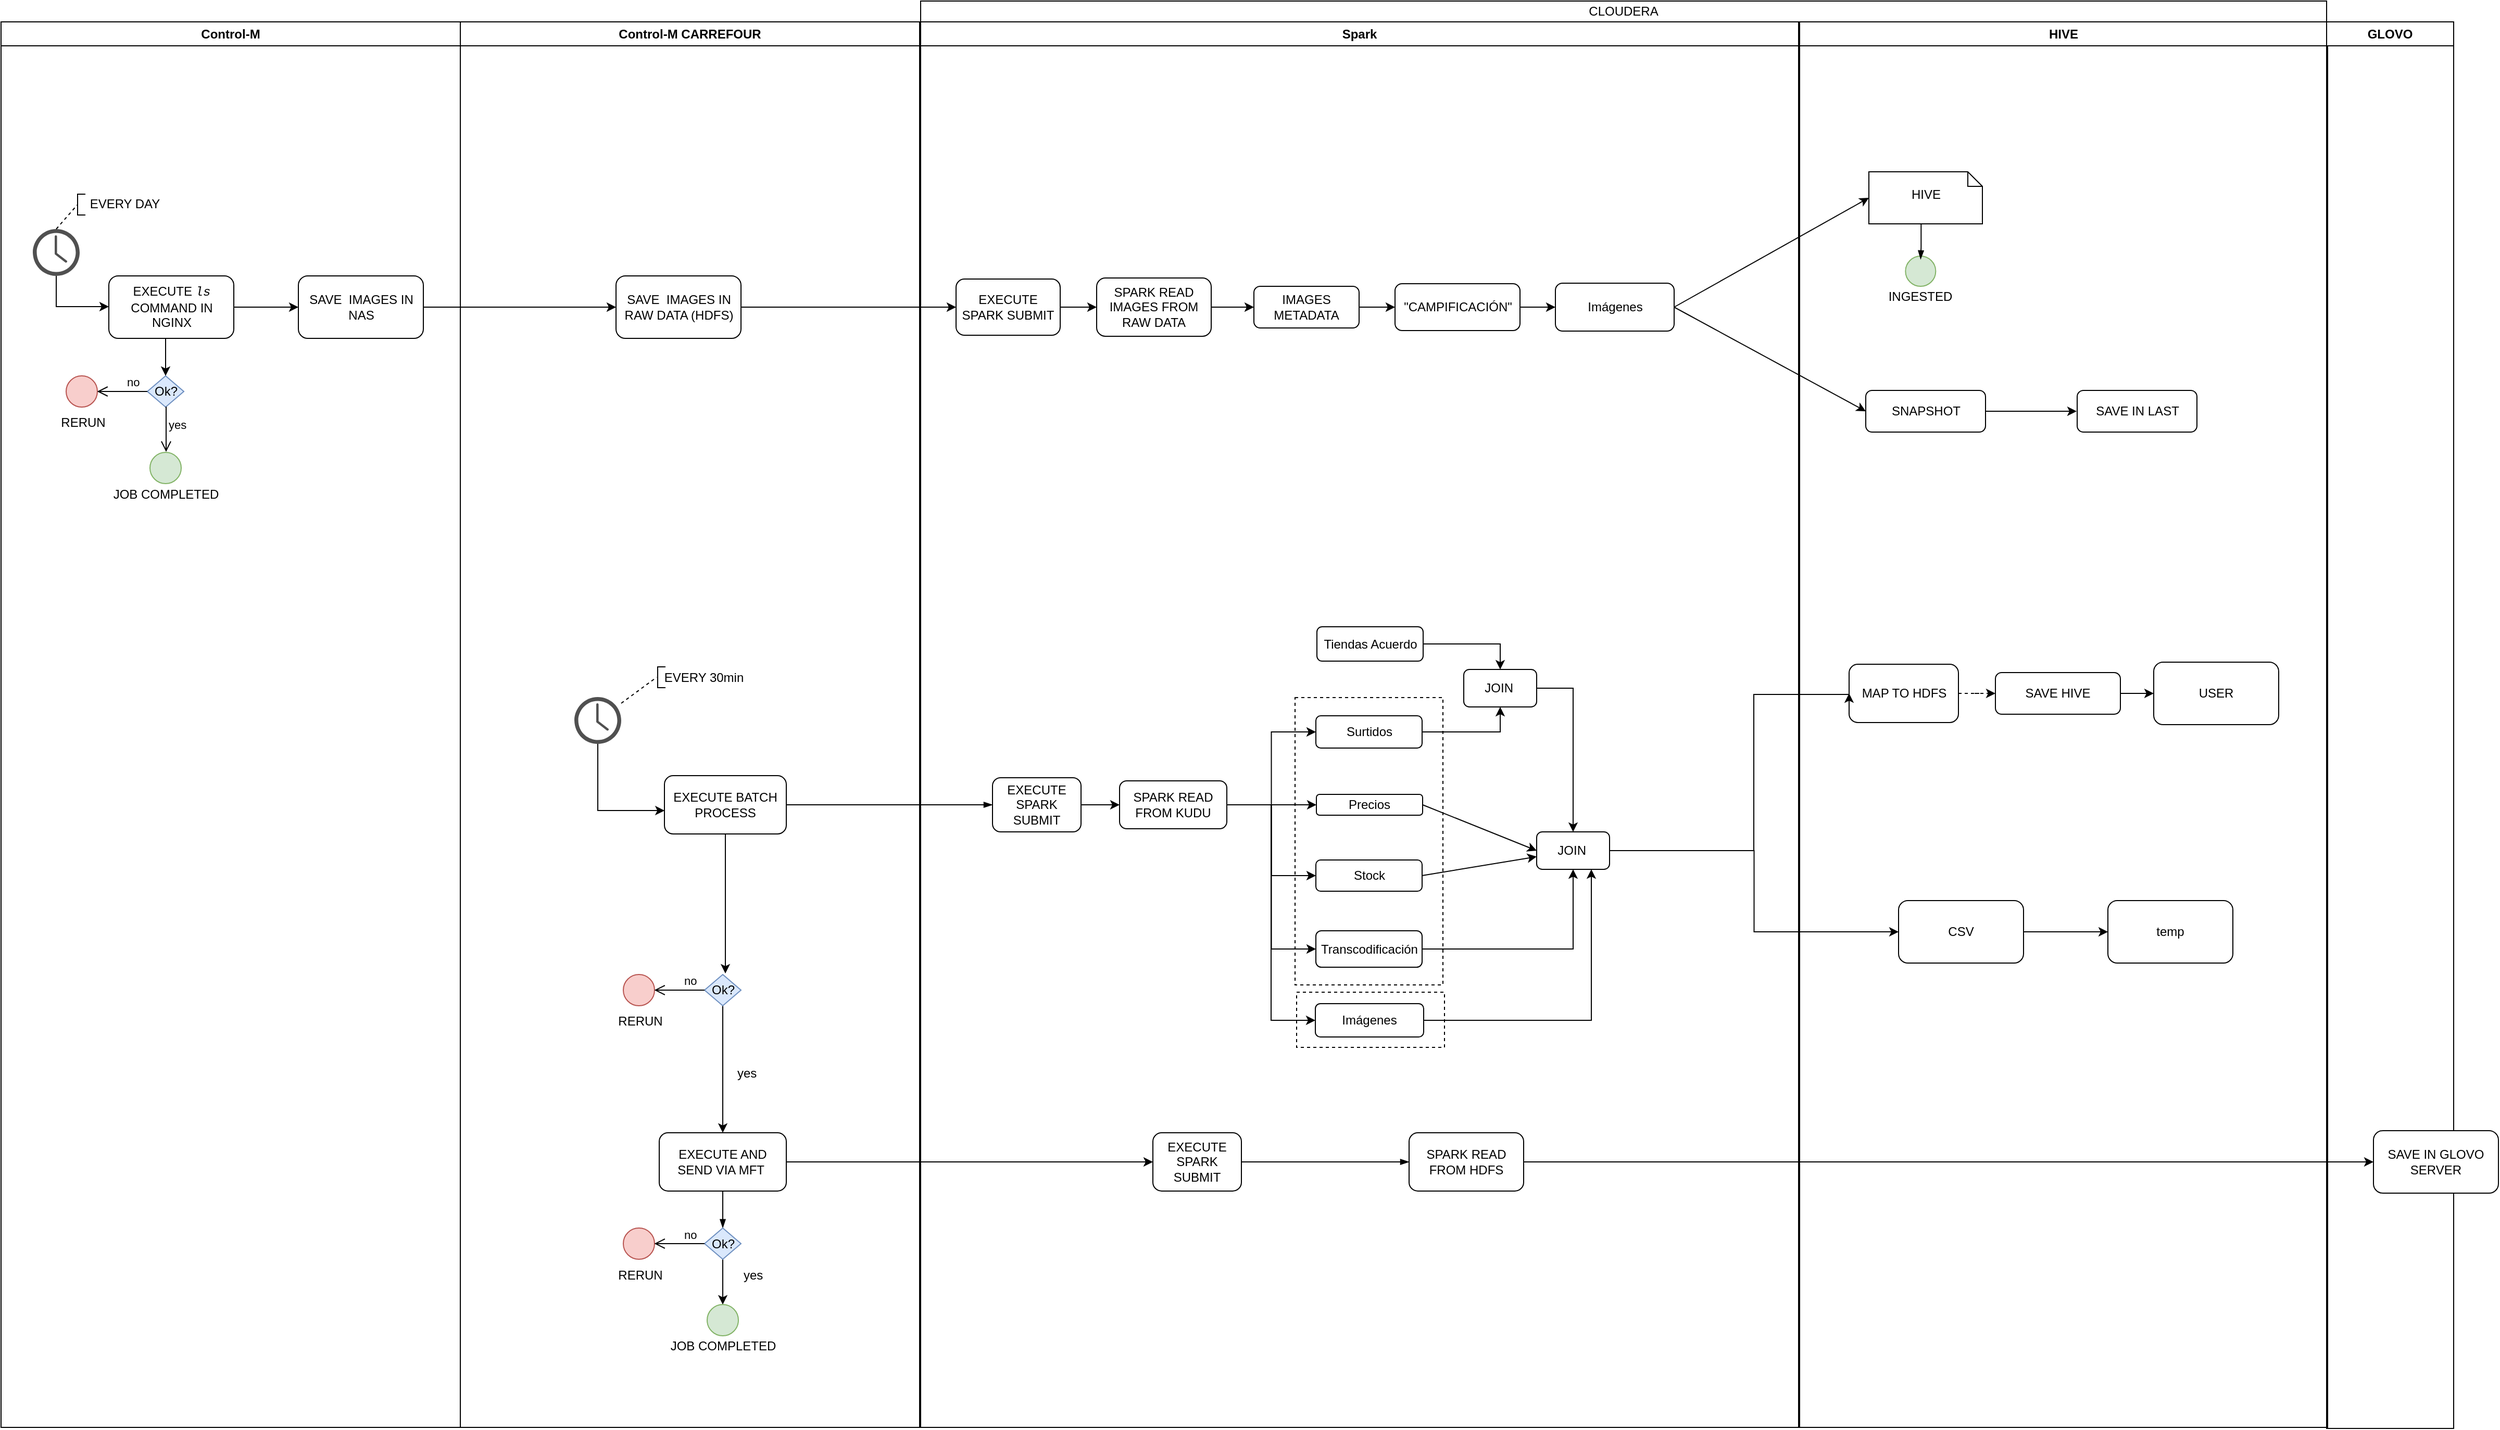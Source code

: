 <mxfile version="12.1.2" type="github" pages="1">
  <diagram name="Page-1" id="e7e014a7-5840-1c2e-5031-d8a46d1fe8dd">
    <mxGraphModel dx="2316" dy="617" grid="1" gridSize="10" guides="1" tooltips="1" connect="1" arrows="1" fold="1" page="1" pageScale="1" pageWidth="1169" pageHeight="826" background="#ffffff" math="0" shadow="0">
      <root>
        <mxCell id="0"/>
        <mxCell id="1" parent="0"/>
        <mxCell id="4" value="Control-M CARREFOUR" style="swimlane;whiteSpace=wrap;startSize=23;" parent="1" vertex="1">
          <mxGeometry x="208" y="136" width="441" height="1350" as="geometry"/>
        </mxCell>
        <mxCell id="GZh9cKbUiOJqMB71wTKI-36" style="edgeStyle=orthogonalEdgeStyle;rounded=0;orthogonalLoop=1;jettySize=auto;html=1;entryX=0.001;entryY=0.599;entryDx=0;entryDy=0;entryPerimeter=0;" parent="4" source="-tJp1rb8S91as2KeqpWI-138" target="-tJp1rb8S91as2KeqpWI-190" edge="1">
          <mxGeometry relative="1" as="geometry">
            <Array as="points">
              <mxPoint x="132" y="757"/>
            </Array>
          </mxGeometry>
        </mxCell>
        <mxCell id="GZh9cKbUiOJqMB71wTKI-37" style="rounded=0;orthogonalLoop=1;jettySize=auto;html=1;entryX=0;entryY=0.5;entryDx=0;entryDy=0;dashed=1;endArrow=none;endFill=0;" parent="4" source="-tJp1rb8S91as2KeqpWI-138" target="-tJp1rb8S91as2KeqpWI-142" edge="1">
          <mxGeometry relative="1" as="geometry"/>
        </mxCell>
        <mxCell id="-tJp1rb8S91as2KeqpWI-138" value="" style="pointerEvents=1;shadow=0;dashed=0;html=1;strokeColor=none;fillColor=#505050;labelPosition=center;verticalLabelPosition=bottom;verticalAlign=top;outlineConnect=0;align=center;shape=mxgraph.office.concepts.clock;" parent="4" vertex="1">
          <mxGeometry x="109.5" y="648.5" width="45" height="45" as="geometry"/>
        </mxCell>
        <mxCell id="-tJp1rb8S91as2KeqpWI-140" value="" style="shape=partialRectangle;whiteSpace=wrap;html=1;bottom=1;right=1;left=1;top=0;fillColor=none;routingCenterX=-0.5;rotation=90;" parent="4" vertex="1">
          <mxGeometry x="183" y="626" width="20" height="7" as="geometry"/>
        </mxCell>
        <mxCell id="-tJp1rb8S91as2KeqpWI-142" value="EVERY 30min" style="text;html=1;strokeColor=none;fillColor=none;align=center;verticalAlign=middle;whiteSpace=wrap;rounded=0;" parent="4" vertex="1">
          <mxGeometry x="188.5" y="619.5" width="90" height="20" as="geometry"/>
        </mxCell>
        <mxCell id="-tJp1rb8S91as2KeqpWI-194" style="edgeStyle=orthogonalEdgeStyle;rounded=0;orthogonalLoop=1;jettySize=auto;html=1;exitX=0.5;exitY=1;exitDx=0;exitDy=0;entryX=0.5;entryY=0;entryDx=0;entryDy=0;endArrow=blockThin;endFill=1;" parent="4" target="-tJp1rb8S91as2KeqpWI-165" edge="1">
          <mxGeometry relative="1" as="geometry">
            <mxPoint x="267" y="1122.5" as="sourcePoint"/>
          </mxGeometry>
        </mxCell>
        <mxCell id="-tJp1rb8S91as2KeqpWI-190" value="EXECUTE BATCH PROCESS" style="rounded=1;whiteSpace=wrap;html=1;" parent="4" vertex="1">
          <mxGeometry x="196" y="724" width="117" height="56" as="geometry"/>
        </mxCell>
        <mxCell id="-tJp1rb8S91as2KeqpWI-151" value="" style="ellipse;whiteSpace=wrap;html=1;aspect=fixed;fillColor=#f8cecc;strokeColor=#b85450;" parent="4" vertex="1">
          <mxGeometry x="156.5" y="1158.5" width="30" height="30" as="geometry"/>
        </mxCell>
        <mxCell id="-tJp1rb8S91as2KeqpWI-152" value="RERUN" style="text;html=1;strokeColor=none;fillColor=none;align=center;verticalAlign=middle;whiteSpace=wrap;rounded=0;" parent="4" vertex="1">
          <mxGeometry x="152.5" y="1193.5" width="40" height="20" as="geometry"/>
        </mxCell>
        <mxCell id="GZh9cKbUiOJqMB71wTKI-81" style="edgeStyle=orthogonalEdgeStyle;rounded=0;orthogonalLoop=1;jettySize=auto;html=1;entryX=0.5;entryY=0;entryDx=0;entryDy=0;endArrow=classic;endFill=1;" parent="4" source="-tJp1rb8S91as2KeqpWI-165" target="co7JI1_3RgrQiAgqYiiP-55" edge="1">
          <mxGeometry relative="1" as="geometry"/>
        </mxCell>
        <mxCell id="-tJp1rb8S91as2KeqpWI-165" value="Ok?" style="rhombus;whiteSpace=wrap;html=1;fillColor=#dae8fc;strokeColor=#6c8ebf;" parent="4" vertex="1">
          <mxGeometry x="234.5" y="1158.5" width="35" height="30" as="geometry"/>
        </mxCell>
        <mxCell id="-tJp1rb8S91as2KeqpWI-166" value="no" style="edgeStyle=orthogonalEdgeStyle;html=1;align=left;verticalAlign=bottom;endArrow=open;endSize=8;entryX=1;entryY=0.5;entryDx=0;entryDy=0;" parent="4" edge="1">
          <mxGeometry x="-0.087" relative="1" as="geometry">
            <mxPoint x="186.293" y="1173.5" as="targetPoint"/>
            <mxPoint x="234.5" y="1173.5" as="sourcePoint"/>
            <mxPoint as="offset"/>
          </mxGeometry>
        </mxCell>
        <mxCell id="co7JI1_3RgrQiAgqYiiP-38" value="EXECUTE AND SEND VIA MFT&amp;nbsp;" style="rounded=1;whiteSpace=wrap;html=1;" parent="4" vertex="1">
          <mxGeometry x="191" y="1067" width="122" height="56" as="geometry"/>
        </mxCell>
        <mxCell id="co7JI1_3RgrQiAgqYiiP-49" value="" style="ellipse;whiteSpace=wrap;html=1;aspect=fixed;fillColor=#f8cecc;strokeColor=#b85450;" parent="4" vertex="1">
          <mxGeometry x="156.5" y="915" width="30" height="30" as="geometry"/>
        </mxCell>
        <mxCell id="co7JI1_3RgrQiAgqYiiP-50" value="RERUN" style="text;html=1;strokeColor=none;fillColor=none;align=center;verticalAlign=middle;whiteSpace=wrap;rounded=0;" parent="4" vertex="1">
          <mxGeometry x="152.5" y="950" width="40" height="20" as="geometry"/>
        </mxCell>
        <mxCell id="GZh9cKbUiOJqMB71wTKI-75" style="edgeStyle=orthogonalEdgeStyle;rounded=0;orthogonalLoop=1;jettySize=auto;html=1;endArrow=classic;endFill=1;" parent="4" source="co7JI1_3RgrQiAgqYiiP-51" target="co7JI1_3RgrQiAgqYiiP-38" edge="1">
          <mxGeometry relative="1" as="geometry"/>
        </mxCell>
        <mxCell id="co7JI1_3RgrQiAgqYiiP-51" value="Ok?" style="rhombus;whiteSpace=wrap;html=1;fillColor=#dae8fc;strokeColor=#6c8ebf;" parent="4" vertex="1">
          <mxGeometry x="234.5" y="915" width="35" height="30" as="geometry"/>
        </mxCell>
        <mxCell id="co7JI1_3RgrQiAgqYiiP-52" value="no" style="edgeStyle=orthogonalEdgeStyle;html=1;align=left;verticalAlign=bottom;endArrow=open;endSize=8;entryX=1;entryY=0.5;entryDx=0;entryDy=0;" parent="4" edge="1">
          <mxGeometry x="-0.087" relative="1" as="geometry">
            <mxPoint x="186.293" y="930" as="targetPoint"/>
            <mxPoint x="234.5" y="930" as="sourcePoint"/>
            <mxPoint as="offset"/>
          </mxGeometry>
        </mxCell>
        <mxCell id="co7JI1_3RgrQiAgqYiiP-55" value="" style="ellipse;whiteSpace=wrap;html=1;aspect=fixed;fillColor=#d5e8d4;strokeColor=#82b366;" parent="4" vertex="1">
          <mxGeometry x="237" y="1232" width="30" height="30" as="geometry"/>
        </mxCell>
        <mxCell id="co7JI1_3RgrQiAgqYiiP-56" value="JOB COMPLETED" style="text;html=1;strokeColor=none;fillColor=none;align=center;verticalAlign=middle;whiteSpace=wrap;rounded=0;" parent="4" vertex="1">
          <mxGeometry x="198.5" y="1262" width="107" height="20" as="geometry"/>
        </mxCell>
        <mxCell id="GZh9cKbUiOJqMB71wTKI-82" value="yes" style="text;html=1;resizable=0;points=[];autosize=1;align=left;verticalAlign=top;spacingTop=-4;" parent="4" vertex="1">
          <mxGeometry x="269.5" y="1193.5" width="30" height="20" as="geometry"/>
        </mxCell>
        <mxCell id="JvBQrtUQiw6cMur37Ek2-44" value="SAVE&amp;nbsp; IMAGES IN RAW DATA (HDFS)" style="rounded=1;whiteSpace=wrap;html=1;" vertex="1" parent="4">
          <mxGeometry x="149.5" y="244" width="120" height="60" as="geometry"/>
        </mxCell>
        <mxCell id="-tJp1rb8S91as2KeqpWI-44" value="CLOUDERA" style="rounded=0;whiteSpace=wrap;html=1;" parent="1" vertex="1">
          <mxGeometry x="650" y="116" width="1350" height="20" as="geometry"/>
        </mxCell>
        <mxCell id="-tJp1rb8S91as2KeqpWI-45" value="Spark" style="swimlane;whiteSpace=wrap;startSize=23;" parent="1" vertex="1">
          <mxGeometry x="650" y="136" width="843" height="1350" as="geometry"/>
        </mxCell>
        <mxCell id="GZh9cKbUiOJqMB71wTKI-49" value="" style="rounded=0;whiteSpace=wrap;html=1;dashed=1;" parent="-tJp1rb8S91as2KeqpWI-45" vertex="1">
          <mxGeometry x="361" y="932" width="142" height="53" as="geometry"/>
        </mxCell>
        <mxCell id="co7JI1_3RgrQiAgqYiiP-28" value="" style="rounded=0;whiteSpace=wrap;html=1;dashed=1;" parent="-tJp1rb8S91as2KeqpWI-45" vertex="1">
          <mxGeometry x="359.5" y="649" width="142" height="276" as="geometry"/>
        </mxCell>
        <mxCell id="GZh9cKbUiOJqMB71wTKI-79" style="edgeStyle=orthogonalEdgeStyle;rounded=0;orthogonalLoop=1;jettySize=auto;html=1;entryX=0;entryY=0.5;entryDx=0;entryDy=0;endArrow=classic;endFill=1;" parent="-tJp1rb8S91as2KeqpWI-45" source="-tJp1rb8S91as2KeqpWI-168" target="-tJp1rb8S91as2KeqpWI-169" edge="1">
          <mxGeometry relative="1" as="geometry"/>
        </mxCell>
        <mxCell id="-tJp1rb8S91as2KeqpWI-168" value="EXECUTE SPARK SUBMIT" style="rounded=1;whiteSpace=wrap;html=1;" parent="-tJp1rb8S91as2KeqpWI-45" vertex="1">
          <mxGeometry x="69" y="726" width="85" height="52" as="geometry"/>
        </mxCell>
        <mxCell id="GZh9cKbUiOJqMB71wTKI-84" style="edgeStyle=orthogonalEdgeStyle;rounded=0;orthogonalLoop=1;jettySize=auto;html=1;entryX=0;entryY=0.5;entryDx=0;entryDy=0;endArrow=classic;endFill=1;" parent="-tJp1rb8S91as2KeqpWI-45" source="-tJp1rb8S91as2KeqpWI-169" target="co7JI1_3RgrQiAgqYiiP-10" edge="1">
          <mxGeometry relative="1" as="geometry"/>
        </mxCell>
        <mxCell id="GZh9cKbUiOJqMB71wTKI-85" style="edgeStyle=orthogonalEdgeStyle;rounded=0;orthogonalLoop=1;jettySize=auto;html=1;entryX=0;entryY=0.5;entryDx=0;entryDy=0;endArrow=classic;endFill=1;" parent="-tJp1rb8S91as2KeqpWI-45" source="-tJp1rb8S91as2KeqpWI-169" target="co7JI1_3RgrQiAgqYiiP-9" edge="1">
          <mxGeometry relative="1" as="geometry"/>
        </mxCell>
        <mxCell id="GZh9cKbUiOJqMB71wTKI-86" style="edgeStyle=orthogonalEdgeStyle;rounded=0;orthogonalLoop=1;jettySize=auto;html=1;entryX=0;entryY=0.5;entryDx=0;entryDy=0;endArrow=classic;endFill=1;" parent="-tJp1rb8S91as2KeqpWI-45" source="-tJp1rb8S91as2KeqpWI-169" target="-tJp1rb8S91as2KeqpWI-170" edge="1">
          <mxGeometry relative="1" as="geometry"/>
        </mxCell>
        <mxCell id="GZh9cKbUiOJqMB71wTKI-87" style="edgeStyle=orthogonalEdgeStyle;rounded=0;orthogonalLoop=1;jettySize=auto;html=1;entryX=0;entryY=0.5;entryDx=0;entryDy=0;endArrow=classic;endFill=1;" parent="-tJp1rb8S91as2KeqpWI-45" source="-tJp1rb8S91as2KeqpWI-169" target="co7JI1_3RgrQiAgqYiiP-11" edge="1">
          <mxGeometry relative="1" as="geometry"/>
        </mxCell>
        <mxCell id="GZh9cKbUiOJqMB71wTKI-88" style="edgeStyle=orthogonalEdgeStyle;rounded=0;orthogonalLoop=1;jettySize=auto;html=1;entryX=0;entryY=0.5;entryDx=0;entryDy=0;endArrow=classic;endFill=1;" parent="-tJp1rb8S91as2KeqpWI-45" source="-tJp1rb8S91as2KeqpWI-169" target="GZh9cKbUiOJqMB71wTKI-50" edge="1">
          <mxGeometry relative="1" as="geometry"/>
        </mxCell>
        <mxCell id="-tJp1rb8S91as2KeqpWI-169" value="SPARK READ FROM KUDU" style="rounded=1;whiteSpace=wrap;html=1;" parent="-tJp1rb8S91as2KeqpWI-45" vertex="1">
          <mxGeometry x="191" y="729" width="103" height="46" as="geometry"/>
        </mxCell>
        <mxCell id="co7JI1_3RgrQiAgqYiiP-26" style="rounded=0;orthogonalLoop=1;jettySize=auto;html=1;exitX=1;exitY=0.5;exitDx=0;exitDy=0;" parent="-tJp1rb8S91as2KeqpWI-45" source="-tJp1rb8S91as2KeqpWI-170" target="co7JI1_3RgrQiAgqYiiP-22" edge="1">
          <mxGeometry relative="1" as="geometry"/>
        </mxCell>
        <mxCell id="-tJp1rb8S91as2KeqpWI-170" value="Stock" style="rounded=1;whiteSpace=wrap;html=1;" parent="-tJp1rb8S91as2KeqpWI-45" vertex="1">
          <mxGeometry x="379.5" y="805" width="102" height="30" as="geometry"/>
        </mxCell>
        <mxCell id="-tJp1rb8S91as2KeqpWI-223" style="edgeStyle=orthogonalEdgeStyle;rounded=0;orthogonalLoop=1;jettySize=auto;html=1;exitX=1;exitY=0.5;exitDx=0;exitDy=0;entryX=0;entryY=0.5;entryDx=0;entryDy=0;endArrow=blockThin;endFill=1;strokeColor=none;" parent="-tJp1rb8S91as2KeqpWI-45" edge="1">
          <mxGeometry relative="1" as="geometry">
            <mxPoint x="652.529" y="769.029" as="sourcePoint"/>
            <mxPoint x="678.412" y="769.029" as="targetPoint"/>
          </mxGeometry>
        </mxCell>
        <mxCell id="co7JI1_3RgrQiAgqYiiP-25" style="rounded=0;orthogonalLoop=1;jettySize=auto;html=1;exitX=1;exitY=0.5;exitDx=0;exitDy=0;entryX=0;entryY=0.5;entryDx=0;entryDy=0;" parent="-tJp1rb8S91as2KeqpWI-45" source="co7JI1_3RgrQiAgqYiiP-9" target="co7JI1_3RgrQiAgqYiiP-22" edge="1">
          <mxGeometry relative="1" as="geometry"/>
        </mxCell>
        <mxCell id="co7JI1_3RgrQiAgqYiiP-9" value="Precios" style="rounded=1;whiteSpace=wrap;html=1;" parent="-tJp1rb8S91as2KeqpWI-45" vertex="1">
          <mxGeometry x="380" y="742" width="102" height="20" as="geometry"/>
        </mxCell>
        <mxCell id="co7JI1_3RgrQiAgqYiiP-21" style="edgeStyle=orthogonalEdgeStyle;rounded=0;orthogonalLoop=1;jettySize=auto;html=1;exitX=1;exitY=0.5;exitDx=0;exitDy=0;entryX=0.5;entryY=1;entryDx=0;entryDy=0;" parent="-tJp1rb8S91as2KeqpWI-45" source="co7JI1_3RgrQiAgqYiiP-10" target="co7JI1_3RgrQiAgqYiiP-19" edge="1">
          <mxGeometry relative="1" as="geometry"/>
        </mxCell>
        <mxCell id="co7JI1_3RgrQiAgqYiiP-10" value="Surtidos" style="rounded=1;whiteSpace=wrap;html=1;" parent="-tJp1rb8S91as2KeqpWI-45" vertex="1">
          <mxGeometry x="379.5" y="666.5" width="102" height="31" as="geometry"/>
        </mxCell>
        <mxCell id="co7JI1_3RgrQiAgqYiiP-27" style="edgeStyle=orthogonalEdgeStyle;rounded=0;orthogonalLoop=1;jettySize=auto;html=1;exitX=1;exitY=0.5;exitDx=0;exitDy=0;" parent="-tJp1rb8S91as2KeqpWI-45" source="co7JI1_3RgrQiAgqYiiP-11" target="co7JI1_3RgrQiAgqYiiP-22" edge="1">
          <mxGeometry relative="1" as="geometry"/>
        </mxCell>
        <mxCell id="co7JI1_3RgrQiAgqYiiP-11" value="Transcodificación" style="rounded=1;whiteSpace=wrap;html=1;" parent="-tJp1rb8S91as2KeqpWI-45" vertex="1">
          <mxGeometry x="379.5" y="873" width="102" height="35" as="geometry"/>
        </mxCell>
        <mxCell id="co7JI1_3RgrQiAgqYiiP-20" style="edgeStyle=orthogonalEdgeStyle;rounded=0;orthogonalLoop=1;jettySize=auto;html=1;exitX=1;exitY=0.5;exitDx=0;exitDy=0;entryX=0.5;entryY=0;entryDx=0;entryDy=0;" parent="-tJp1rb8S91as2KeqpWI-45" source="co7JI1_3RgrQiAgqYiiP-12" target="co7JI1_3RgrQiAgqYiiP-19" edge="1">
          <mxGeometry relative="1" as="geometry"/>
        </mxCell>
        <mxCell id="co7JI1_3RgrQiAgqYiiP-12" value="Tiendas Acuerdo" style="rounded=1;whiteSpace=wrap;html=1;" parent="-tJp1rb8S91as2KeqpWI-45" vertex="1">
          <mxGeometry x="380.5" y="581" width="102" height="33" as="geometry"/>
        </mxCell>
        <mxCell id="co7JI1_3RgrQiAgqYiiP-23" style="edgeStyle=orthogonalEdgeStyle;rounded=0;orthogonalLoop=1;jettySize=auto;html=1;exitX=1;exitY=0.5;exitDx=0;exitDy=0;entryX=0.5;entryY=0;entryDx=0;entryDy=0;" parent="-tJp1rb8S91as2KeqpWI-45" source="co7JI1_3RgrQiAgqYiiP-19" target="co7JI1_3RgrQiAgqYiiP-22" edge="1">
          <mxGeometry relative="1" as="geometry"/>
        </mxCell>
        <mxCell id="co7JI1_3RgrQiAgqYiiP-19" value="JOIN&amp;nbsp;" style="rounded=1;whiteSpace=wrap;html=1;" parent="-tJp1rb8S91as2KeqpWI-45" vertex="1">
          <mxGeometry x="521.5" y="622" width="70" height="36" as="geometry"/>
        </mxCell>
        <mxCell id="co7JI1_3RgrQiAgqYiiP-22" value="JOIN&amp;nbsp;" style="rounded=1;whiteSpace=wrap;html=1;" parent="-tJp1rb8S91as2KeqpWI-45" vertex="1">
          <mxGeometry x="591.5" y="778" width="70" height="36" as="geometry"/>
        </mxCell>
        <mxCell id="GZh9cKbUiOJqMB71wTKI-51" style="edgeStyle=orthogonalEdgeStyle;rounded=0;orthogonalLoop=1;jettySize=auto;html=1;exitX=1;exitY=0.5;exitDx=0;exitDy=0;entryX=0.75;entryY=1;entryDx=0;entryDy=0;endArrow=classic;endFill=1;" parent="-tJp1rb8S91as2KeqpWI-45" source="GZh9cKbUiOJqMB71wTKI-50" target="co7JI1_3RgrQiAgqYiiP-22" edge="1">
          <mxGeometry relative="1" as="geometry"/>
        </mxCell>
        <mxCell id="GZh9cKbUiOJqMB71wTKI-50" value="Imágenes" style="rounded=1;whiteSpace=wrap;html=1;" parent="-tJp1rb8S91as2KeqpWI-45" vertex="1">
          <mxGeometry x="379" y="943" width="104" height="32" as="geometry"/>
        </mxCell>
        <mxCell id="GZh9cKbUiOJqMB71wTKI-54" value="EXECUTE SPARK SUBMIT" style="rounded=1;whiteSpace=wrap;html=1;" parent="-tJp1rb8S91as2KeqpWI-45" vertex="1">
          <mxGeometry x="223" y="1067" width="85" height="56" as="geometry"/>
        </mxCell>
        <mxCell id="GZh9cKbUiOJqMB71wTKI-55" value="SPARK READ FROM HDFS" style="rounded=1;whiteSpace=wrap;html=1;" parent="-tJp1rb8S91as2KeqpWI-45" vertex="1">
          <mxGeometry x="469" y="1067" width="110" height="56" as="geometry"/>
        </mxCell>
        <mxCell id="GZh9cKbUiOJqMB71wTKI-53" style="edgeStyle=orthogonalEdgeStyle;rounded=0;orthogonalLoop=1;jettySize=auto;html=1;exitX=1;exitY=0.5;exitDx=0;exitDy=0;entryX=0;entryY=0.5;entryDx=0;entryDy=0;endArrow=blockThin;endFill=1;" parent="-tJp1rb8S91as2KeqpWI-45" source="GZh9cKbUiOJqMB71wTKI-54" target="GZh9cKbUiOJqMB71wTKI-55" edge="1">
          <mxGeometry relative="1" as="geometry"/>
        </mxCell>
        <mxCell id="TqquburG1wggnyQFB-Ty-6" value="Imágenes" style="rounded=1;whiteSpace=wrap;html=1;" parent="-tJp1rb8S91as2KeqpWI-45" vertex="1">
          <mxGeometry x="609.5" y="251" width="114" height="46" as="geometry"/>
        </mxCell>
        <mxCell id="fE2rqMXwkqlSGLg4ubuK-12" style="edgeStyle=orthogonalEdgeStyle;rounded=0;orthogonalLoop=1;jettySize=auto;html=1;entryX=0;entryY=0.5;entryDx=0;entryDy=0;endArrow=classic;endFill=1;" parent="-tJp1rb8S91as2KeqpWI-45" source="VhaFqa6RfwRdbZpefLKa-6" target="GZh9cKbUiOJqMB71wTKI-151" edge="1">
          <mxGeometry relative="1" as="geometry"/>
        </mxCell>
        <mxCell id="VhaFqa6RfwRdbZpefLKa-6" value="IMAGES METADATA" style="rounded=1;whiteSpace=wrap;html=1;" parent="-tJp1rb8S91as2KeqpWI-45" vertex="1">
          <mxGeometry x="320" y="254" width="101" height="40" as="geometry"/>
        </mxCell>
        <mxCell id="fE2rqMXwkqlSGLg4ubuK-10" style="edgeStyle=orthogonalEdgeStyle;rounded=0;orthogonalLoop=1;jettySize=auto;html=1;entryX=0;entryY=0.5;entryDx=0;entryDy=0;endArrow=classic;endFill=1;" parent="-tJp1rb8S91as2KeqpWI-45" source="ZJedpxaUurKtZu2sU3fG-23" target="ZJedpxaUurKtZu2sU3fG-24" edge="1">
          <mxGeometry relative="1" as="geometry"/>
        </mxCell>
        <mxCell id="ZJedpxaUurKtZu2sU3fG-23" value="EXECUTE SPARK SUBMIT" style="rounded=1;whiteSpace=wrap;html=1;" parent="-tJp1rb8S91as2KeqpWI-45" vertex="1">
          <mxGeometry x="34" y="247" width="100" height="54" as="geometry"/>
        </mxCell>
        <mxCell id="fE2rqMXwkqlSGLg4ubuK-11" style="edgeStyle=orthogonalEdgeStyle;rounded=0;orthogonalLoop=1;jettySize=auto;html=1;entryX=0;entryY=0.5;entryDx=0;entryDy=0;endArrow=classic;endFill=1;" parent="-tJp1rb8S91as2KeqpWI-45" source="ZJedpxaUurKtZu2sU3fG-24" target="VhaFqa6RfwRdbZpefLKa-6" edge="1">
          <mxGeometry relative="1" as="geometry"/>
        </mxCell>
        <mxCell id="ZJedpxaUurKtZu2sU3fG-24" value="SPARK READ IMAGES FROM RAW DATA" style="rounded=1;whiteSpace=wrap;html=1;" parent="-tJp1rb8S91as2KeqpWI-45" vertex="1">
          <mxGeometry x="169" y="246" width="110" height="56" as="geometry"/>
        </mxCell>
        <mxCell id="fE2rqMXwkqlSGLg4ubuK-14" style="edgeStyle=orthogonalEdgeStyle;rounded=0;orthogonalLoop=1;jettySize=auto;html=1;entryX=0;entryY=0.5;entryDx=0;entryDy=0;endArrow=classic;endFill=1;" parent="-tJp1rb8S91as2KeqpWI-45" source="GZh9cKbUiOJqMB71wTKI-151" target="TqquburG1wggnyQFB-Ty-6" edge="1">
          <mxGeometry relative="1" as="geometry"/>
        </mxCell>
        <mxCell id="GZh9cKbUiOJqMB71wTKI-151" value="&quot;CAMPIFICACIÓN&quot;" style="rounded=1;whiteSpace=wrap;html=1;" parent="-tJp1rb8S91as2KeqpWI-45" vertex="1">
          <mxGeometry x="455.5" y="251.5" width="120" height="45" as="geometry"/>
        </mxCell>
        <mxCell id="-tJp1rb8S91as2KeqpWI-64" value="HIVE" style="swimlane;whiteSpace=wrap;startSize=23;" parent="1" vertex="1">
          <mxGeometry x="1494" y="136" width="507" height="1350" as="geometry"/>
        </mxCell>
        <mxCell id="-tJp1rb8S91as2KeqpWI-171" value="MAP TO HDFS" style="rounded=1;whiteSpace=wrap;html=1;" parent="-tJp1rb8S91as2KeqpWI-64" vertex="1">
          <mxGeometry x="47.5" y="617" width="105" height="56" as="geometry"/>
        </mxCell>
        <mxCell id="JvBQrtUQiw6cMur37Ek2-51" style="edgeStyle=orthogonalEdgeStyle;rounded=0;orthogonalLoop=1;jettySize=auto;html=1;" edge="1" parent="-tJp1rb8S91as2KeqpWI-64" source="TqquburG1wggnyQFB-Ty-4" target="JvBQrtUQiw6cMur37Ek2-48">
          <mxGeometry relative="1" as="geometry"/>
        </mxCell>
        <mxCell id="TqquburG1wggnyQFB-Ty-4" value="SAVE HIVE" style="rounded=1;whiteSpace=wrap;html=1;" parent="-tJp1rb8S91as2KeqpWI-64" vertex="1">
          <mxGeometry x="188" y="625" width="120" height="40" as="geometry"/>
        </mxCell>
        <mxCell id="GZh9cKbUiOJqMB71wTKI-48" style="edgeStyle=orthogonalEdgeStyle;rounded=0;orthogonalLoop=1;jettySize=auto;html=1;entryX=0;entryY=0.5;entryDx=0;entryDy=0;endArrow=classic;endFill=1;dashed=1;" parent="-tJp1rb8S91as2KeqpWI-64" source="-tJp1rb8S91as2KeqpWI-171" target="TqquburG1wggnyQFB-Ty-4" edge="1">
          <mxGeometry relative="1" as="geometry"/>
        </mxCell>
        <mxCell id="ZJedpxaUurKtZu2sU3fG-5" value="&lt;br&gt;HIVE" style="shape=note;whiteSpace=wrap;html=1;size=14;verticalAlign=top;align=center;spacingTop=-6;" parent="-tJp1rb8S91as2KeqpWI-64" vertex="1">
          <mxGeometry x="66.5" y="144" width="109" height="50" as="geometry"/>
        </mxCell>
        <mxCell id="ZJedpxaUurKtZu2sU3fG-6" value="" style="ellipse;whiteSpace=wrap;html=1;aspect=fixed;fillColor=#d5e8d4;strokeColor=#82b366;" parent="-tJp1rb8S91as2KeqpWI-64" vertex="1">
          <mxGeometry x="101.667" y="225" width="29" height="29" as="geometry"/>
        </mxCell>
        <mxCell id="ZJedpxaUurKtZu2sU3fG-7" style="edgeStyle=orthogonalEdgeStyle;rounded=0;orthogonalLoop=1;jettySize=auto;html=1;endArrow=blockThin;endFill=1;entryX=0.5;entryY=0;entryDx=0;entryDy=0;" parent="-tJp1rb8S91as2KeqpWI-64" source="ZJedpxaUurKtZu2sU3fG-5" edge="1">
          <mxGeometry relative="1" as="geometry">
            <mxPoint x="116.186" y="228.039" as="targetPoint"/>
            <Array as="points">
              <mxPoint x="116.667" y="216.5"/>
              <mxPoint x="116.667" y="216.5"/>
            </Array>
          </mxGeometry>
        </mxCell>
        <mxCell id="ZJedpxaUurKtZu2sU3fG-8" value="INGESTED" style="text;html=1;strokeColor=none;fillColor=none;align=center;verticalAlign=middle;whiteSpace=wrap;rounded=0;" parent="-tJp1rb8S91as2KeqpWI-64" vertex="1">
          <mxGeometry x="96.167" y="254" width="40" height="20" as="geometry"/>
        </mxCell>
        <mxCell id="GZh9cKbUiOJqMB71wTKI-152" value="SNAPSHOT" style="rounded=1;whiteSpace=wrap;html=1;" parent="-tJp1rb8S91as2KeqpWI-64" vertex="1">
          <mxGeometry x="63.5" y="354" width="115" height="40" as="geometry"/>
        </mxCell>
        <mxCell id="JvBQrtUQiw6cMur37Ek2-50" value="SAVE IN LAST" style="rounded=1;whiteSpace=wrap;html=1;" vertex="1" parent="-tJp1rb8S91as2KeqpWI-64">
          <mxGeometry x="266.5" y="354" width="115" height="40" as="geometry"/>
        </mxCell>
        <mxCell id="JvBQrtUQiw6cMur37Ek2-48" value="USER" style="rounded=1;whiteSpace=wrap;html=1;" vertex="1" parent="-tJp1rb8S91as2KeqpWI-64">
          <mxGeometry x="340" y="615" width="120" height="60" as="geometry"/>
        </mxCell>
        <mxCell id="JvBQrtUQiw6cMur37Ek2-56" style="edgeStyle=orthogonalEdgeStyle;rounded=0;orthogonalLoop=1;jettySize=auto;html=1;" edge="1" parent="-tJp1rb8S91as2KeqpWI-64" source="JvBQrtUQiw6cMur37Ek2-52" target="JvBQrtUQiw6cMur37Ek2-53">
          <mxGeometry relative="1" as="geometry"/>
        </mxCell>
        <mxCell id="JvBQrtUQiw6cMur37Ek2-52" value="CSV" style="rounded=1;whiteSpace=wrap;html=1;" vertex="1" parent="-tJp1rb8S91as2KeqpWI-64">
          <mxGeometry x="95" y="844" width="120" height="60" as="geometry"/>
        </mxCell>
        <mxCell id="JvBQrtUQiw6cMur37Ek2-53" value="temp" style="rounded=1;whiteSpace=wrap;html=1;" vertex="1" parent="-tJp1rb8S91as2KeqpWI-64">
          <mxGeometry x="296" y="844" width="120" height="60" as="geometry"/>
        </mxCell>
        <mxCell id="-tJp1rb8S91as2KeqpWI-173" style="edgeStyle=orthogonalEdgeStyle;rounded=0;orthogonalLoop=1;jettySize=auto;html=1;exitX=1;exitY=0.5;exitDx=0;exitDy=0;entryX=0;entryY=0.5;entryDx=0;entryDy=0;endArrow=blockThin;endFill=1;" parent="1" source="-tJp1rb8S91as2KeqpWI-190" target="-tJp1rb8S91as2KeqpWI-168" edge="1">
          <mxGeometry relative="1" as="geometry">
            <mxPoint x="547.69" y="737.452" as="sourcePoint"/>
          </mxGeometry>
        </mxCell>
        <mxCell id="GZh9cKbUiOJqMB71wTKI-56" style="edgeStyle=orthogonalEdgeStyle;rounded=0;orthogonalLoop=1;jettySize=auto;html=1;exitX=1;exitY=0.5;exitDx=0;exitDy=0;entryX=0;entryY=0.5;entryDx=0;entryDy=0;endArrow=classic;endFill=1;" parent="1" source="co7JI1_3RgrQiAgqYiiP-38" target="GZh9cKbUiOJqMB71wTKI-54" edge="1">
          <mxGeometry relative="1" as="geometry"/>
        </mxCell>
        <mxCell id="GZh9cKbUiOJqMB71wTKI-73" style="edgeStyle=orthogonalEdgeStyle;rounded=0;orthogonalLoop=1;jettySize=auto;html=1;endArrow=classic;endFill=1;" parent="1" source="-tJp1rb8S91as2KeqpWI-190" edge="1">
          <mxGeometry relative="1" as="geometry">
            <mxPoint x="462.5" y="1050" as="targetPoint"/>
          </mxGeometry>
        </mxCell>
        <mxCell id="GZh9cKbUiOJqMB71wTKI-77" value="yes" style="text;html=1;resizable=0;points=[];autosize=1;align=left;verticalAlign=top;spacingTop=-4;" parent="1" vertex="1">
          <mxGeometry x="471.5" y="1136" width="30" height="20" as="geometry"/>
        </mxCell>
        <mxCell id="GZh9cKbUiOJqMB71wTKI-91" value="GLOVO" style="swimlane;whiteSpace=wrap" parent="1" vertex="1">
          <mxGeometry x="2000" y="136" width="122" height="1351" as="geometry"/>
        </mxCell>
        <mxCell id="GZh9cKbUiOJqMB71wTKI-160" value="SAVE IN GLOVO SERVER" style="rounded=1;whiteSpace=wrap;html=1;" parent="GZh9cKbUiOJqMB71wTKI-91" vertex="1">
          <mxGeometry x="45" y="1065" width="120" height="60" as="geometry"/>
        </mxCell>
        <mxCell id="GZh9cKbUiOJqMB71wTKI-101" style="edgeStyle=orthogonalEdgeStyle;rounded=0;orthogonalLoop=1;jettySize=auto;html=1;entryX=0;entryY=0.5;entryDx=0;entryDy=0;endArrow=classic;endFill=1;" parent="1" source="GZh9cKbUiOJqMB71wTKI-55" target="GZh9cKbUiOJqMB71wTKI-160" edge="1">
          <mxGeometry relative="1" as="geometry">
            <mxPoint x="1860" y="1231.5" as="targetPoint"/>
          </mxGeometry>
        </mxCell>
        <mxCell id="GZh9cKbUiOJqMB71wTKI-159" style="edgeStyle=none;rounded=0;orthogonalLoop=1;jettySize=auto;html=1;exitX=1;exitY=0.5;exitDx=0;exitDy=0;endArrow=classic;endFill=1;entryX=0;entryY=0.5;entryDx=0;entryDy=0;" parent="1" source="TqquburG1wggnyQFB-Ty-6" target="GZh9cKbUiOJqMB71wTKI-152" edge="1">
          <mxGeometry relative="1" as="geometry">
            <mxPoint x="1571.5" y="486" as="targetPoint"/>
          </mxGeometry>
        </mxCell>
        <mxCell id="GZh9cKbUiOJqMB71wTKI-158" style="edgeStyle=none;rounded=0;orthogonalLoop=1;jettySize=auto;html=1;exitX=1;exitY=0.5;exitDx=0;exitDy=0;entryX=0;entryY=0.5;entryDx=0;entryDy=0;entryPerimeter=0;endArrow=classic;endFill=1;" parent="1" source="TqquburG1wggnyQFB-Ty-6" target="ZJedpxaUurKtZu2sU3fG-5" edge="1">
          <mxGeometry relative="1" as="geometry"/>
        </mxCell>
        <mxCell id="JvBQrtUQiw6cMur37Ek2-4" value="Control-M" style="swimlane;whiteSpace=wrap;startSize=23;" vertex="1" parent="1">
          <mxGeometry x="-233" y="136" width="441" height="1350" as="geometry"/>
        </mxCell>
        <mxCell id="JvBQrtUQiw6cMur37Ek2-26" value="EVERY DAY" style="text;html=1;strokeColor=none;fillColor=none;align=center;verticalAlign=middle;whiteSpace=wrap;rounded=0;" vertex="1" parent="JvBQrtUQiw6cMur37Ek2-4">
          <mxGeometry x="73.5" y="164.5" width="90" height="20" as="geometry"/>
        </mxCell>
        <mxCell id="JvBQrtUQiw6cMur37Ek2-27" value="" style="pointerEvents=1;shadow=0;dashed=0;html=1;strokeColor=none;fillColor=#505050;labelPosition=center;verticalLabelPosition=bottom;verticalAlign=top;outlineConnect=0;align=center;shape=mxgraph.office.concepts.clock;" vertex="1" parent="JvBQrtUQiw6cMur37Ek2-4">
          <mxGeometry x="30.5" y="199" width="45" height="45" as="geometry"/>
        </mxCell>
        <mxCell id="JvBQrtUQiw6cMur37Ek2-28" value="" style="endArrow=none;dashed=1;html=1;" edge="1" parent="JvBQrtUQiw6cMur37Ek2-4">
          <mxGeometry width="50" height="50" relative="1" as="geometry">
            <mxPoint x="53.0" y="199.0" as="sourcePoint"/>
            <mxPoint x="73.0" y="176" as="targetPoint"/>
          </mxGeometry>
        </mxCell>
        <mxCell id="JvBQrtUQiw6cMur37Ek2-29" value="" style="shape=partialRectangle;whiteSpace=wrap;html=1;bottom=1;right=1;left=1;top=0;fillColor=none;routingCenterX=-0.5;rotation=90;" vertex="1" parent="JvBQrtUQiw6cMur37Ek2-4">
          <mxGeometry x="67" y="172" width="20" height="7" as="geometry"/>
        </mxCell>
        <mxCell id="JvBQrtUQiw6cMur37Ek2-30" value="EXECUTE&amp;nbsp;&lt;font face=&quot;Courier New&quot;&gt;&lt;i&gt;ls&lt;/i&gt; &lt;/font&gt;COMMAND IN NGINX" style="rounded=1;whiteSpace=wrap;html=1;" vertex="1" parent="JvBQrtUQiw6cMur37Ek2-4">
          <mxGeometry x="103.5" y="244" width="120" height="60" as="geometry"/>
        </mxCell>
        <mxCell id="JvBQrtUQiw6cMur37Ek2-31" style="edgeStyle=orthogonalEdgeStyle;rounded=0;orthogonalLoop=1;jettySize=auto;html=1;" edge="1" parent="JvBQrtUQiw6cMur37Ek2-4" source="JvBQrtUQiw6cMur37Ek2-27" target="JvBQrtUQiw6cMur37Ek2-30">
          <mxGeometry relative="1" as="geometry">
            <Array as="points">
              <mxPoint x="52.5" y="273.5"/>
            </Array>
          </mxGeometry>
        </mxCell>
        <mxCell id="JvBQrtUQiw6cMur37Ek2-32" value="" style="ellipse;whiteSpace=wrap;html=1;aspect=fixed;fillColor=#f8cecc;strokeColor=#b85450;" vertex="1" parent="JvBQrtUQiw6cMur37Ek2-4">
          <mxGeometry x="62.5" y="340" width="30" height="30" as="geometry"/>
        </mxCell>
        <mxCell id="JvBQrtUQiw6cMur37Ek2-33" value="RERUN" style="text;html=1;strokeColor=none;fillColor=none;align=center;verticalAlign=middle;whiteSpace=wrap;rounded=0;" vertex="1" parent="JvBQrtUQiw6cMur37Ek2-4">
          <mxGeometry x="58.5" y="375" width="40" height="20" as="geometry"/>
        </mxCell>
        <mxCell id="JvBQrtUQiw6cMur37Ek2-34" value="Ok?" style="rhombus;whiteSpace=wrap;html=1;fillColor=#dae8fc;strokeColor=#6c8ebf;" vertex="1" parent="JvBQrtUQiw6cMur37Ek2-4">
          <mxGeometry x="140.5" y="340" width="35" height="30" as="geometry"/>
        </mxCell>
        <mxCell id="JvBQrtUQiw6cMur37Ek2-35" style="edgeStyle=orthogonalEdgeStyle;rounded=0;orthogonalLoop=1;jettySize=auto;html=1;exitX=0.5;exitY=1;exitDx=0;exitDy=0;entryX=0.5;entryY=0;entryDx=0;entryDy=0;" edge="1" parent="JvBQrtUQiw6cMur37Ek2-4" source="JvBQrtUQiw6cMur37Ek2-30" target="JvBQrtUQiw6cMur37Ek2-34">
          <mxGeometry relative="1" as="geometry"/>
        </mxCell>
        <mxCell id="JvBQrtUQiw6cMur37Ek2-36" value="no" style="edgeStyle=orthogonalEdgeStyle;html=1;align=left;verticalAlign=bottom;endArrow=open;endSize=8;entryX=1;entryY=0.5;entryDx=0;entryDy=0;" edge="1" parent="JvBQrtUQiw6cMur37Ek2-4">
          <mxGeometry x="-0.087" relative="1" as="geometry">
            <mxPoint x="92.293" y="355" as="targetPoint"/>
            <mxPoint x="140.5" y="355" as="sourcePoint"/>
            <mxPoint as="offset"/>
          </mxGeometry>
        </mxCell>
        <mxCell id="JvBQrtUQiw6cMur37Ek2-37" value="yes" style="edgeStyle=orthogonalEdgeStyle;html=1;align=left;verticalAlign=top;endArrow=open;endSize=8;entryX=0.5;entryY=0;entryDx=0;entryDy=0;" edge="1" parent="JvBQrtUQiw6cMur37Ek2-4">
          <mxGeometry x="0.009" y="18" relative="1" as="geometry">
            <mxPoint x="158.5" y="413" as="targetPoint"/>
            <mxPoint x="-18" y="-18" as="offset"/>
            <mxPoint x="158.5" y="369.571" as="sourcePoint"/>
          </mxGeometry>
        </mxCell>
        <mxCell id="JvBQrtUQiw6cMur37Ek2-38" value="" style="ellipse;whiteSpace=wrap;html=1;aspect=fixed;fillColor=#d5e8d4;strokeColor=#82b366;" vertex="1" parent="JvBQrtUQiw6cMur37Ek2-4">
          <mxGeometry x="143" y="413.5" width="30" height="30" as="geometry"/>
        </mxCell>
        <mxCell id="JvBQrtUQiw6cMur37Ek2-39" value="JOB COMPLETED" style="text;html=1;strokeColor=none;fillColor=none;align=center;verticalAlign=middle;whiteSpace=wrap;rounded=0;" vertex="1" parent="JvBQrtUQiw6cMur37Ek2-4">
          <mxGeometry x="104.5" y="443.5" width="107" height="20" as="geometry"/>
        </mxCell>
        <mxCell id="JvBQrtUQiw6cMur37Ek2-40" value="SAVE&amp;nbsp; IMAGES IN NAS" style="rounded=1;whiteSpace=wrap;html=1;" vertex="1" parent="JvBQrtUQiw6cMur37Ek2-4">
          <mxGeometry x="285.5" y="244" width="120" height="60" as="geometry"/>
        </mxCell>
        <mxCell id="JvBQrtUQiw6cMur37Ek2-41" style="edgeStyle=orthogonalEdgeStyle;rounded=0;orthogonalLoop=1;jettySize=auto;html=1;exitX=1;exitY=0.5;exitDx=0;exitDy=0;endArrow=classic;endFill=1;" edge="1" parent="JvBQrtUQiw6cMur37Ek2-4" source="JvBQrtUQiw6cMur37Ek2-30" target="JvBQrtUQiw6cMur37Ek2-40">
          <mxGeometry relative="1" as="geometry"/>
        </mxCell>
        <mxCell id="JvBQrtUQiw6cMur37Ek2-45" style="edgeStyle=orthogonalEdgeStyle;rounded=0;orthogonalLoop=1;jettySize=auto;html=1;" edge="1" parent="1" source="JvBQrtUQiw6cMur37Ek2-40" target="JvBQrtUQiw6cMur37Ek2-44">
          <mxGeometry relative="1" as="geometry"/>
        </mxCell>
        <mxCell id="JvBQrtUQiw6cMur37Ek2-46" style="edgeStyle=orthogonalEdgeStyle;rounded=0;orthogonalLoop=1;jettySize=auto;html=1;entryX=0;entryY=0.5;entryDx=0;entryDy=0;" edge="1" parent="1" source="JvBQrtUQiw6cMur37Ek2-44" target="ZJedpxaUurKtZu2sU3fG-23">
          <mxGeometry relative="1" as="geometry"/>
        </mxCell>
        <mxCell id="JvBQrtUQiw6cMur37Ek2-49" style="edgeStyle=orthogonalEdgeStyle;rounded=0;orthogonalLoop=1;jettySize=auto;html=1;" edge="1" parent="1" source="GZh9cKbUiOJqMB71wTKI-152">
          <mxGeometry relative="1" as="geometry">
            <mxPoint x="1760" y="510" as="targetPoint"/>
          </mxGeometry>
        </mxCell>
        <mxCell id="JvBQrtUQiw6cMur37Ek2-54" style="edgeStyle=orthogonalEdgeStyle;rounded=0;orthogonalLoop=1;jettySize=auto;html=1;entryX=0;entryY=0.5;entryDx=0;entryDy=0;" edge="1" parent="1" source="co7JI1_3RgrQiAgqYiiP-22" target="JvBQrtUQiw6cMur37Ek2-52">
          <mxGeometry relative="1" as="geometry"/>
        </mxCell>
        <mxCell id="JvBQrtUQiw6cMur37Ek2-55" style="edgeStyle=orthogonalEdgeStyle;rounded=0;orthogonalLoop=1;jettySize=auto;html=1;entryX=0;entryY=0.5;entryDx=0;entryDy=0;" edge="1" parent="1" source="co7JI1_3RgrQiAgqYiiP-22" target="-tJp1rb8S91as2KeqpWI-171">
          <mxGeometry relative="1" as="geometry">
            <Array as="points">
              <mxPoint x="1450" y="932"/>
              <mxPoint x="1450" y="782"/>
            </Array>
          </mxGeometry>
        </mxCell>
      </root>
    </mxGraphModel>
  </diagram>
</mxfile>
